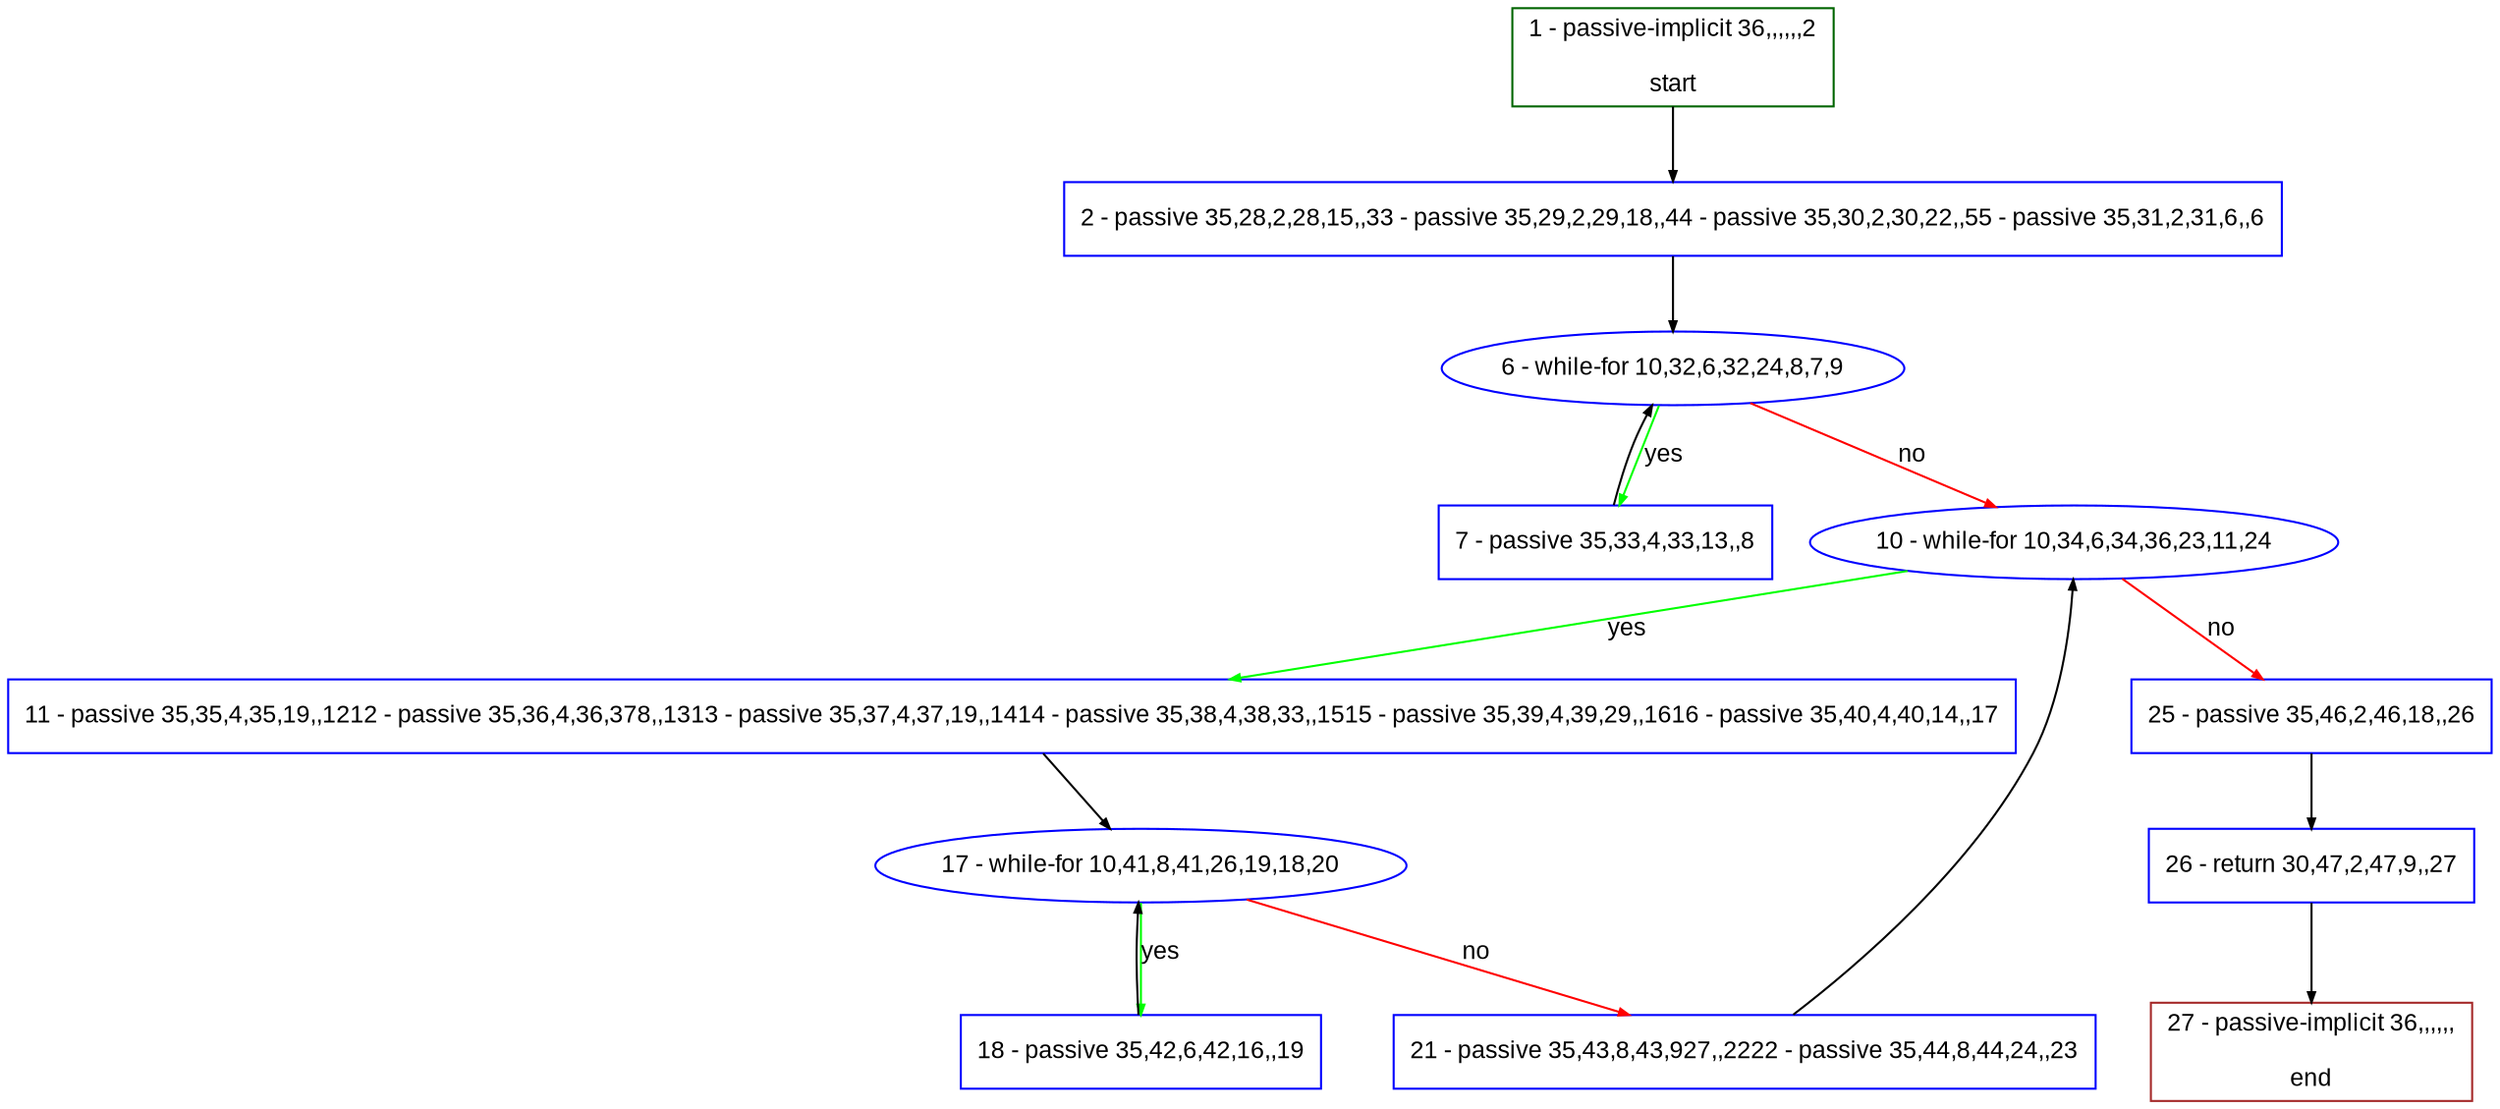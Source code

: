 digraph "" {
  graph [pack="true", label="", fontsize="12", packmode="clust", fontname="Arial", fillcolor="#FFFFCC", bgcolor="white", style="rounded,filled", compound="true"];
  node [node_initialized="no", label="", color="grey", fontsize="12", fillcolor="white", fontname="Arial", style="filled", shape="rectangle", compound="true", fixedsize="false"];
  edge [fontcolor="black", arrowhead="normal", arrowtail="none", arrowsize="0.5", ltail="", label="", color="black", fontsize="12", lhead="", fontname="Arial", dir="forward", compound="true"];
  __N1 [label="2 - passive 35,28,2,28,15,,33 - passive 35,29,2,29,18,,44 - passive 35,30,2,30,22,,55 - passive 35,31,2,31,6,,6", color="#0000ff", fillcolor="#ffffff", style="filled", shape="box"];
  __N2 [label="1 - passive-implicit 36,,,,,,2\n\nstart", color="#006400", fillcolor="#ffffff", style="filled", shape="box"];
  __N3 [label="6 - while-for 10,32,6,32,24,8,7,9", color="#0000ff", fillcolor="#ffffff", style="filled", shape="oval"];
  __N4 [label="7 - passive 35,33,4,33,13,,8", color="#0000ff", fillcolor="#ffffff", style="filled", shape="box"];
  __N5 [label="10 - while-for 10,34,6,34,36,23,11,24", color="#0000ff", fillcolor="#ffffff", style="filled", shape="oval"];
  __N6 [label="11 - passive 35,35,4,35,19,,1212 - passive 35,36,4,36,378,,1313 - passive 35,37,4,37,19,,1414 - passive 35,38,4,38,33,,1515 - passive 35,39,4,39,29,,1616 - passive 35,40,4,40,14,,17", color="#0000ff", fillcolor="#ffffff", style="filled", shape="box"];
  __N7 [label="25 - passive 35,46,2,46,18,,26", color="#0000ff", fillcolor="#ffffff", style="filled", shape="box"];
  __N8 [label="17 - while-for 10,41,8,41,26,19,18,20", color="#0000ff", fillcolor="#ffffff", style="filled", shape="oval"];
  __N9 [label="18 - passive 35,42,6,42,16,,19", color="#0000ff", fillcolor="#ffffff", style="filled", shape="box"];
  __N10 [label="21 - passive 35,43,8,43,927,,2222 - passive 35,44,8,44,24,,23", color="#0000ff", fillcolor="#ffffff", style="filled", shape="box"];
  __N11 [label="26 - return 30,47,2,47,9,,27", color="#0000ff", fillcolor="#ffffff", style="filled", shape="box"];
  __N12 [label="27 - passive-implicit 36,,,,,,\n\nend", color="#a52a2a", fillcolor="#ffffff", style="filled", shape="box"];
  __N2 -> __N1 [arrowhead="normal", arrowtail="none", color="#000000", label="", dir="forward"];
  __N1 -> __N3 [arrowhead="normal", arrowtail="none", color="#000000", label="", dir="forward"];
  __N3 -> __N4 [arrowhead="normal", arrowtail="none", color="#00ff00", label="yes", dir="forward"];
  __N4 -> __N3 [arrowhead="normal", arrowtail="none", color="#000000", label="", dir="forward"];
  __N3 -> __N5 [arrowhead="normal", arrowtail="none", color="#ff0000", label="no", dir="forward"];
  __N5 -> __N6 [arrowhead="normal", arrowtail="none", color="#00ff00", label="yes", dir="forward"];
  __N5 -> __N7 [arrowhead="normal", arrowtail="none", color="#ff0000", label="no", dir="forward"];
  __N6 -> __N8 [arrowhead="normal", arrowtail="none", color="#000000", label="", dir="forward"];
  __N8 -> __N9 [arrowhead="normal", arrowtail="none", color="#00ff00", label="yes", dir="forward"];
  __N9 -> __N8 [arrowhead="normal", arrowtail="none", color="#000000", label="", dir="forward"];
  __N8 -> __N10 [arrowhead="normal", arrowtail="none", color="#ff0000", label="no", dir="forward"];
  __N10 -> __N5 [arrowhead="normal", arrowtail="none", color="#000000", label="", dir="forward"];
  __N7 -> __N11 [arrowhead="normal", arrowtail="none", color="#000000", label="", dir="forward"];
  __N11 -> __N12 [arrowhead="normal", arrowtail="none", color="#000000", label="", dir="forward"];
}
